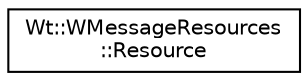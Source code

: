 digraph "Graphical Class Hierarchy"
{
 // LATEX_PDF_SIZE
  edge [fontname="Helvetica",fontsize="10",labelfontname="Helvetica",labelfontsize="10"];
  node [fontname="Helvetica",fontsize="10",shape=record];
  rankdir="LR";
  Node0 [label="Wt::WMessageResources\l::Resource",height=0.2,width=0.4,color="black", fillcolor="white", style="filled",URL="$structWt_1_1WMessageResources_1_1Resource.html",tooltip=" "];
}
